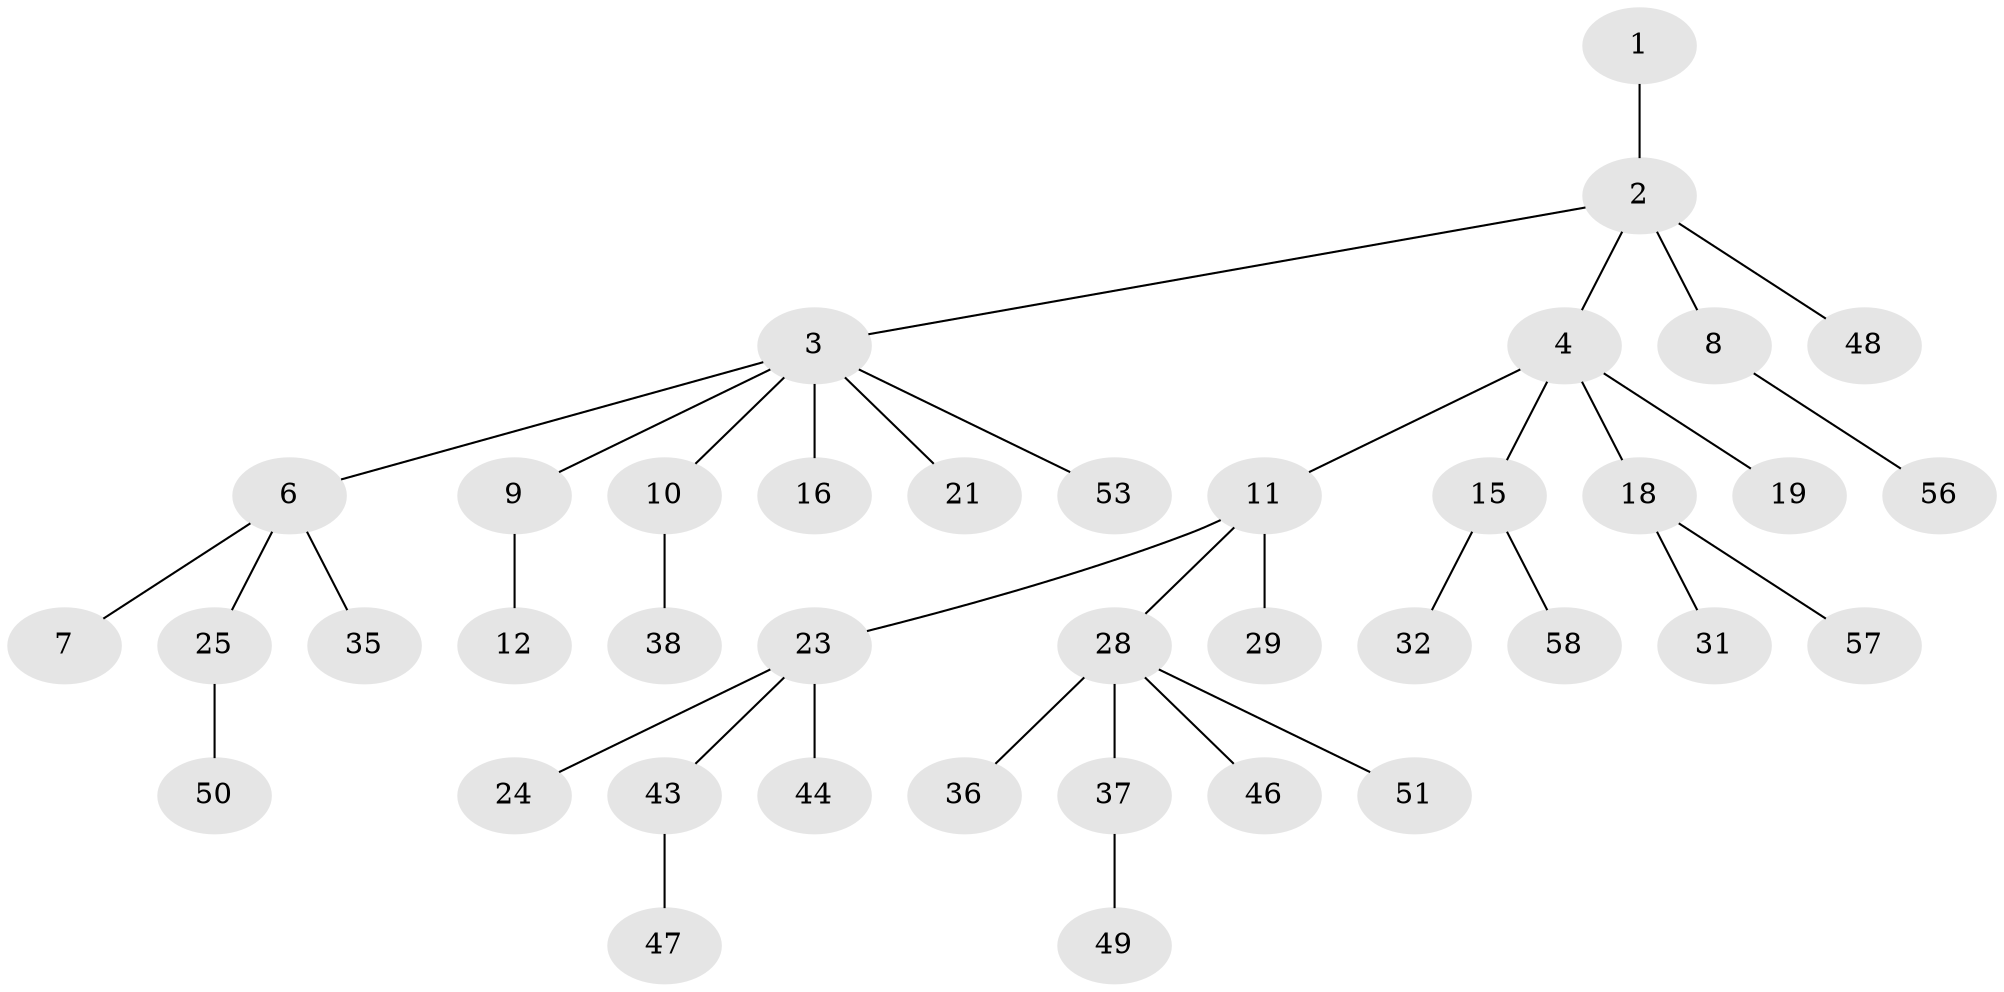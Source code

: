 // original degree distribution, {1: 0.5166666666666667, 6: 0.03333333333333333, 4: 0.06666666666666667, 5: 0.03333333333333333, 2: 0.23333333333333334, 3: 0.11666666666666667}
// Generated by graph-tools (version 1.1) at 2025/42/03/06/25 10:42:06]
// undirected, 39 vertices, 38 edges
graph export_dot {
graph [start="1"]
  node [color=gray90,style=filled];
  1;
  2 [super="+33"];
  3 [super="+5"];
  4 [super="+54"];
  6 [super="+14"];
  7 [super="+30"];
  8 [super="+17"];
  9 [super="+27"];
  10 [super="+26"];
  11 [super="+13"];
  12;
  15 [super="+22"];
  16;
  18 [super="+20"];
  19;
  21;
  23 [super="+52"];
  24 [super="+40"];
  25 [super="+55"];
  28 [super="+34"];
  29 [super="+41"];
  31 [super="+39"];
  32;
  35;
  36;
  37 [super="+42"];
  38 [super="+59"];
  43 [super="+45"];
  44 [super="+60"];
  46;
  47;
  48;
  49;
  50;
  51;
  53;
  56;
  57;
  58;
  1 -- 2;
  2 -- 3;
  2 -- 4;
  2 -- 8;
  2 -- 48;
  3 -- 6;
  3 -- 10;
  3 -- 16;
  3 -- 53;
  3 -- 21;
  3 -- 9;
  4 -- 11;
  4 -- 15;
  4 -- 18;
  4 -- 19;
  6 -- 7;
  6 -- 35;
  6 -- 25;
  8 -- 56;
  9 -- 12;
  10 -- 38;
  11 -- 29;
  11 -- 28;
  11 -- 23;
  15 -- 32;
  15 -- 58;
  18 -- 57;
  18 -- 31;
  23 -- 24;
  23 -- 43;
  23 -- 44;
  25 -- 50;
  28 -- 37;
  28 -- 46;
  28 -- 51;
  28 -- 36;
  37 -- 49;
  43 -- 47;
}
